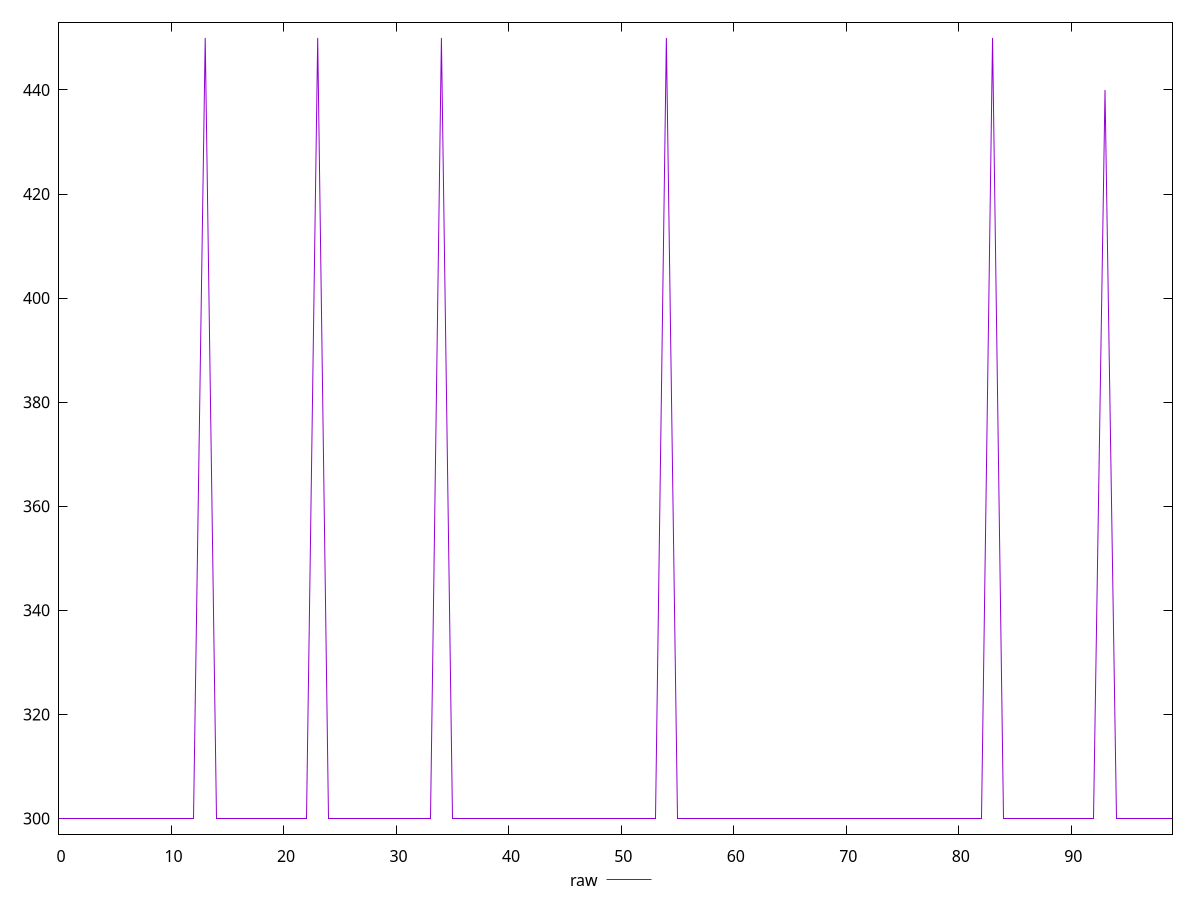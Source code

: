 reset

$raw <<EOF
0 300
1 300
2 300
3 300
4 300
5 300
6 300
7 300
8 300
9 300
10 300
11 300
12 300
13 450
14 300
15 300
16 300
17 300
18 300
19 300
20 300
21 300
22 300
23 450
24 300
25 300
26 300
27 300
28 300
29 300
30 300
31 300
32 300
33 300
34 450
35 300
36 300
37 300
38 300
39 300
40 300
41 300
42 300
43 300
44 300
45 300
46 300
47 300
48 300
49 300
50 300
51 300
52 300
53 300
54 450
55 300
56 300
57 300
58 300
59 300
60 300
61 300
62 300
63 300
64 300
65 300
66 300
67 300
68 300
69 300
70 300
71 300
72 300
73 300
74 300
75 300
76 300
77 300
78 300
79 300
80 300
81 300
82 300
83 450
84 300
85 300
86 300
87 300
88 300
89 300
90 300
91 300
92 300
93 440
94 300
95 300
96 300
97 300
98 300
99 300
EOF

set key outside below
set xrange [0:99]
set yrange [297:453]
set trange [297:453]
set terminal svg size 640, 500 enhanced background rgb 'white'
set output "report_00025_2021-02-22T21:38:55.199Z/uses-text-compression/samples/pages+cached+noadtech+nomedia/raw/values.svg"

plot $raw title "raw" with line

reset
